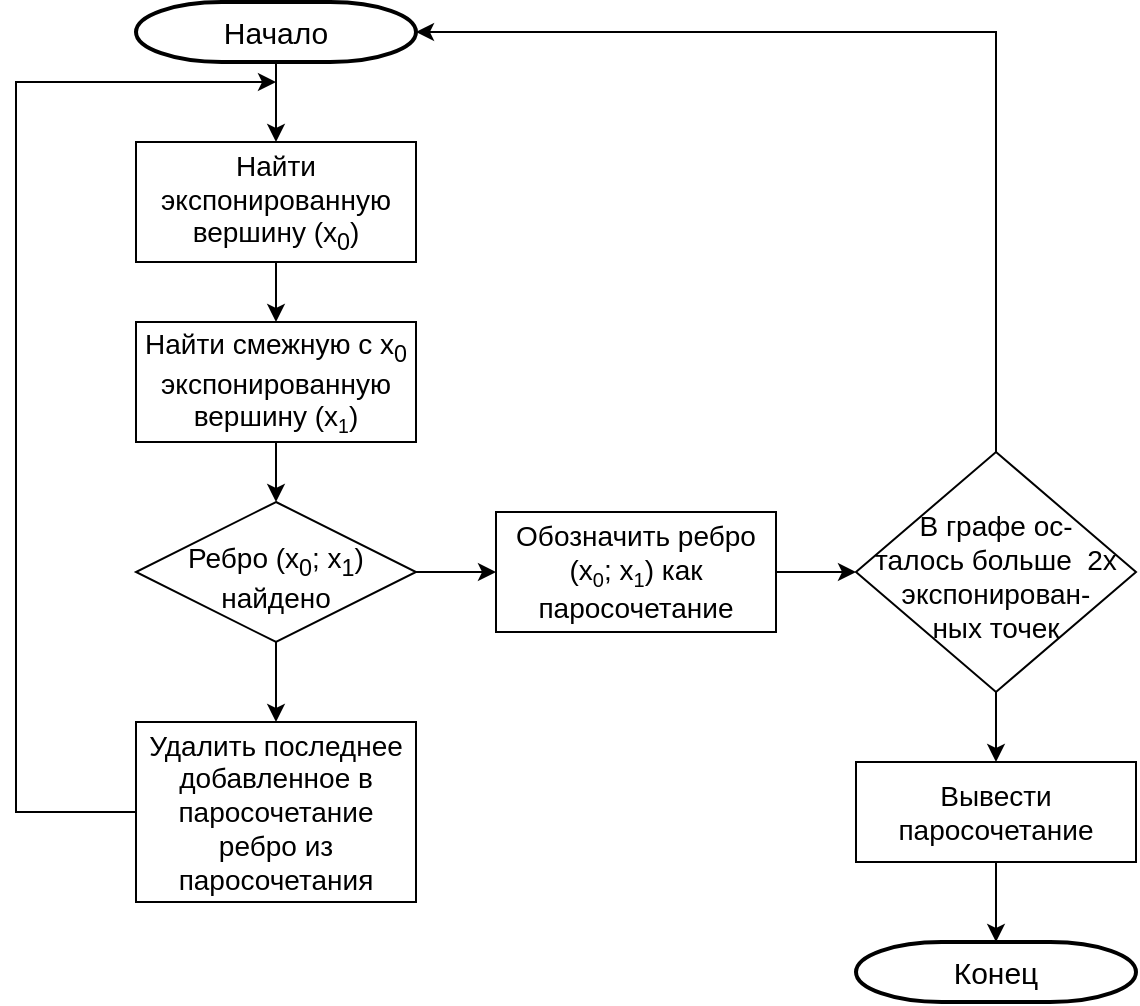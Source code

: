 <mxfile version="24.5.2" type="device">
  <diagram name="Страница — 1" id="lGAsu4HKIqdR1Tm_gRYE">
    <mxGraphModel dx="794" dy="462" grid="1" gridSize="10" guides="1" tooltips="1" connect="1" arrows="1" fold="1" page="1" pageScale="1" pageWidth="827" pageHeight="1169" math="0" shadow="0">
      <root>
        <mxCell id="0" />
        <mxCell id="1" parent="0" />
        <mxCell id="i_kKATyBUdj6vqAIbMdr-1" value="&lt;font style=&quot;font-size: 15px;&quot;&gt;Начало&lt;/font&gt;" style="strokeWidth=2;html=1;shape=mxgraph.flowchart.terminator;whiteSpace=wrap;" vertex="1" parent="1">
          <mxGeometry x="120" y="40" width="140" height="30" as="geometry" />
        </mxCell>
        <mxCell id="i_kKATyBUdj6vqAIbMdr-3" value="&lt;span style=&quot;font-size: 14px;&quot;&gt;Найти экспонированную вершину (x&lt;sub&gt;0&lt;/sub&gt;)&lt;/span&gt;" style="rounded=0;whiteSpace=wrap;html=1;" vertex="1" parent="1">
          <mxGeometry x="120" y="110" width="140" height="60" as="geometry" />
        </mxCell>
        <mxCell id="i_kKATyBUdj6vqAIbMdr-4" value="&lt;span style=&quot;font-size: 14px;&quot;&gt;Найти смежную с x&lt;sub&gt;0&lt;/sub&gt; экспонированную вершину (x&lt;/span&gt;&lt;span style=&quot;font-size: 11.667px;&quot;&gt;&lt;sub&gt;1&lt;/sub&gt;&lt;/span&gt;&lt;span style=&quot;font-size: 14px;&quot;&gt;)&lt;/span&gt;" style="rounded=0;whiteSpace=wrap;html=1;" vertex="1" parent="1">
          <mxGeometry x="120" y="200" width="140" height="60" as="geometry" />
        </mxCell>
        <mxCell id="i_kKATyBUdj6vqAIbMdr-5" value="&lt;div style=&quot;font-size: 5px;&quot;&gt;&lt;span style=&quot;&quot;&gt;&lt;br&gt;&lt;/span&gt;&lt;/div&gt;&lt;div style=&quot;&quot;&gt;&lt;span style=&quot;font-size: 14px;&quot;&gt;Ребро (x&lt;sub&gt;0&lt;/sub&gt;; x&lt;sub&gt;1&lt;/sub&gt;) найдено&lt;/span&gt;&lt;/div&gt;" style="rhombus;whiteSpace=wrap;html=1;" vertex="1" parent="1">
          <mxGeometry x="120" y="290" width="140" height="70" as="geometry" />
        </mxCell>
        <mxCell id="i_kKATyBUdj6vqAIbMdr-8" value="&lt;div&gt;&lt;span style=&quot;font-size: 14px;&quot;&gt;Обозначить ребро (x&lt;/span&gt;&lt;sub&gt;0&lt;/sub&gt;&lt;span style=&quot;font-size: 14px;&quot;&gt;; x&lt;/span&gt;&lt;sub&gt;1&lt;/sub&gt;&lt;span style=&quot;font-size: 14px;&quot;&gt;) как паросочетание&lt;/span&gt;&lt;br&gt;&lt;/div&gt;" style="rounded=0;whiteSpace=wrap;html=1;" vertex="1" parent="1">
          <mxGeometry x="300" y="295" width="140" height="60" as="geometry" />
        </mxCell>
        <mxCell id="i_kKATyBUdj6vqAIbMdr-9" value="&lt;div style=&quot;font-size: 4px;&quot;&gt;&lt;span style=&quot;background-color: initial;&quot;&gt;&lt;br&gt;&lt;/span&gt;&lt;/div&gt;&lt;div style=&quot;font-size: 5px;&quot;&gt;&lt;span style=&quot;background-color: initial; font-size: 14px;&quot;&gt;В графе ос-&lt;/span&gt;&lt;/div&gt;&lt;div style=&quot;font-size: 5px;&quot;&gt;&lt;span style=&quot;background-color: initial; font-size: 14px;&quot;&gt;талось больше&amp;nbsp; 2х экспонирован-&lt;/span&gt;&lt;/div&gt;&lt;div style=&quot;font-size: 5px;&quot;&gt;&lt;span style=&quot;background-color: initial; font-size: 14px;&quot;&gt;ных точек&lt;/span&gt;&lt;/div&gt;" style="rhombus;whiteSpace=wrap;html=1;" vertex="1" parent="1">
          <mxGeometry x="480" y="265" width="140" height="120" as="geometry" />
        </mxCell>
        <mxCell id="i_kKATyBUdj6vqAIbMdr-10" value="" style="endArrow=classic;html=1;rounded=0;" edge="1" parent="1" source="i_kKATyBUdj6vqAIbMdr-1" target="i_kKATyBUdj6vqAIbMdr-3">
          <mxGeometry width="50" height="50" relative="1" as="geometry">
            <mxPoint x="360" y="240" as="sourcePoint" />
            <mxPoint x="410" y="190" as="targetPoint" />
          </mxGeometry>
        </mxCell>
        <mxCell id="i_kKATyBUdj6vqAIbMdr-11" value="&lt;div&gt;&lt;span style=&quot;font-size: 14px;&quot;&gt;Вывести паросочетание&lt;/span&gt;&lt;/div&gt;" style="rounded=0;whiteSpace=wrap;html=1;" vertex="1" parent="1">
          <mxGeometry x="480" y="420" width="140" height="50" as="geometry" />
        </mxCell>
        <mxCell id="i_kKATyBUdj6vqAIbMdr-12" value="&lt;font style=&quot;font-size: 15px;&quot;&gt;Конец&lt;/font&gt;" style="strokeWidth=2;html=1;shape=mxgraph.flowchart.terminator;whiteSpace=wrap;" vertex="1" parent="1">
          <mxGeometry x="480" y="510" width="140" height="30" as="geometry" />
        </mxCell>
        <mxCell id="i_kKATyBUdj6vqAIbMdr-13" value="" style="endArrow=classic;html=1;rounded=0;" edge="1" parent="1" source="i_kKATyBUdj6vqAIbMdr-3" target="i_kKATyBUdj6vqAIbMdr-4">
          <mxGeometry width="50" height="50" relative="1" as="geometry">
            <mxPoint x="360" y="280" as="sourcePoint" />
            <mxPoint x="410" y="230" as="targetPoint" />
          </mxGeometry>
        </mxCell>
        <mxCell id="i_kKATyBUdj6vqAIbMdr-14" value="" style="endArrow=classic;html=1;rounded=0;" edge="1" parent="1" source="i_kKATyBUdj6vqAIbMdr-4" target="i_kKATyBUdj6vqAIbMdr-5">
          <mxGeometry width="50" height="50" relative="1" as="geometry">
            <mxPoint x="360" y="280" as="sourcePoint" />
            <mxPoint x="410" y="230" as="targetPoint" />
          </mxGeometry>
        </mxCell>
        <mxCell id="i_kKATyBUdj6vqAIbMdr-15" value="" style="endArrow=classic;html=1;rounded=0;" edge="1" parent="1" source="i_kKATyBUdj6vqAIbMdr-5" target="i_kKATyBUdj6vqAIbMdr-21">
          <mxGeometry width="50" height="50" relative="1" as="geometry">
            <mxPoint x="360" y="280" as="sourcePoint" />
            <mxPoint x="190" y="400.667" as="targetPoint" />
          </mxGeometry>
        </mxCell>
        <mxCell id="i_kKATyBUdj6vqAIbMdr-16" value="" style="endArrow=classic;html=1;rounded=0;" edge="1" parent="1" source="i_kKATyBUdj6vqAIbMdr-5" target="i_kKATyBUdj6vqAIbMdr-8">
          <mxGeometry width="50" height="50" relative="1" as="geometry">
            <mxPoint x="360" y="280" as="sourcePoint" />
            <mxPoint x="410" y="230" as="targetPoint" />
          </mxGeometry>
        </mxCell>
        <mxCell id="i_kKATyBUdj6vqAIbMdr-17" value="" style="endArrow=classic;html=1;rounded=0;" edge="1" parent="1" source="i_kKATyBUdj6vqAIbMdr-8" target="i_kKATyBUdj6vqAIbMdr-9">
          <mxGeometry width="50" height="50" relative="1" as="geometry">
            <mxPoint x="360" y="280" as="sourcePoint" />
            <mxPoint x="410" y="230" as="targetPoint" />
          </mxGeometry>
        </mxCell>
        <mxCell id="i_kKATyBUdj6vqAIbMdr-18" value="" style="endArrow=classic;html=1;rounded=0;" edge="1" parent="1" source="i_kKATyBUdj6vqAIbMdr-9" target="i_kKATyBUdj6vqAIbMdr-1">
          <mxGeometry width="50" height="50" relative="1" as="geometry">
            <mxPoint x="360" y="330" as="sourcePoint" />
            <mxPoint x="590" y="190" as="targetPoint" />
            <Array as="points">
              <mxPoint x="550" y="55" />
            </Array>
          </mxGeometry>
        </mxCell>
        <mxCell id="i_kKATyBUdj6vqAIbMdr-19" value="" style="endArrow=classic;html=1;rounded=0;" edge="1" parent="1" source="i_kKATyBUdj6vqAIbMdr-9" target="i_kKATyBUdj6vqAIbMdr-11">
          <mxGeometry width="50" height="50" relative="1" as="geometry">
            <mxPoint x="360" y="380" as="sourcePoint" />
            <mxPoint x="410" y="330" as="targetPoint" />
          </mxGeometry>
        </mxCell>
        <mxCell id="i_kKATyBUdj6vqAIbMdr-20" value="" style="endArrow=classic;html=1;rounded=0;" edge="1" parent="1" source="i_kKATyBUdj6vqAIbMdr-11" target="i_kKATyBUdj6vqAIbMdr-12">
          <mxGeometry width="50" height="50" relative="1" as="geometry">
            <mxPoint x="360" y="380" as="sourcePoint" />
            <mxPoint x="410" y="330" as="targetPoint" />
          </mxGeometry>
        </mxCell>
        <mxCell id="i_kKATyBUdj6vqAIbMdr-21" value="&lt;span style=&quot;font-size: 14px;&quot;&gt;Удалить последнее добавленное в паросочетание ребро из паросочетания&lt;/span&gt;" style="rounded=0;whiteSpace=wrap;html=1;" vertex="1" parent="1">
          <mxGeometry x="120" y="400" width="140" height="90" as="geometry" />
        </mxCell>
        <mxCell id="i_kKATyBUdj6vqAIbMdr-23" value="" style="endArrow=classic;html=1;rounded=0;" edge="1" parent="1" source="i_kKATyBUdj6vqAIbMdr-21">
          <mxGeometry width="50" height="50" relative="1" as="geometry">
            <mxPoint x="360" y="420" as="sourcePoint" />
            <mxPoint x="190" y="80" as="targetPoint" />
            <Array as="points">
              <mxPoint x="60" y="445" />
              <mxPoint x="60" y="80" />
            </Array>
          </mxGeometry>
        </mxCell>
      </root>
    </mxGraphModel>
  </diagram>
</mxfile>
